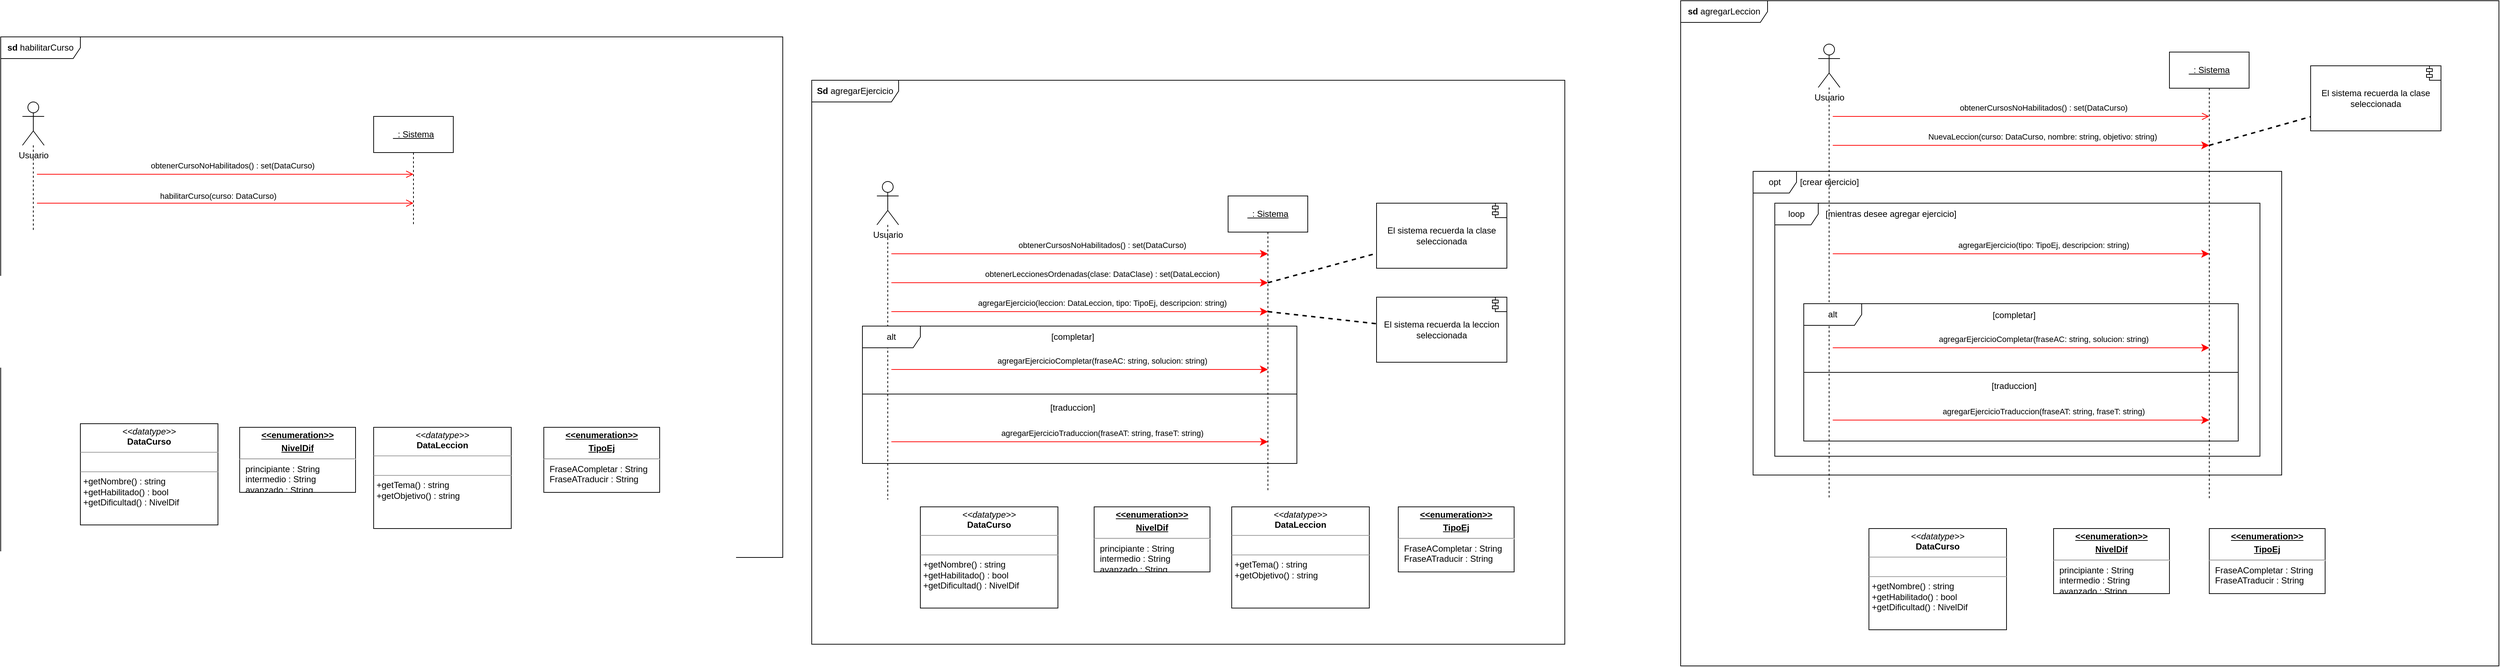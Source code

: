 <mxfile version="21.1.7" type="device">
  <diagram name="Página-1" id="xSsxxVW0ZjDiWxhRqGos">
    <mxGraphModel dx="2788" dy="2964" grid="1" gridSize="10" guides="1" tooltips="1" connect="1" arrows="1" fold="1" page="1" pageScale="1" pageWidth="827" pageHeight="1169" math="0" shadow="0">
      <root>
        <mxCell id="0" />
        <mxCell id="1" parent="0" />
        <mxCell id="O2sJUxpQC77xHB1nk5Rb-5" style="edgeStyle=orthogonalEdgeStyle;rounded=0;orthogonalLoop=1;jettySize=auto;html=1;dashed=1;endArrow=none;endFill=0;" parent="1" source="O2sJUxpQC77xHB1nk5Rb-2" edge="1">
          <mxGeometry relative="1" as="geometry">
            <mxPoint x="760" y="-560" as="targetPoint" />
          </mxGeometry>
        </mxCell>
        <mxCell id="O2sJUxpQC77xHB1nk5Rb-2" value="&lt;u style=&quot;&quot;&gt;&amp;nbsp; : Sistema&lt;/u&gt;" style="html=1;whiteSpace=wrap;" parent="1" vertex="1">
          <mxGeometry x="705" y="-970" width="110" height="50" as="geometry" />
        </mxCell>
        <mxCell id="O2sJUxpQC77xHB1nk5Rb-8" value="" style="edgeStyle=orthogonalEdgeStyle;html=1;verticalAlign=bottom;endArrow=classic;endSize=8;strokeColor=#ff0000;rounded=0;endFill=1;" parent="1" edge="1">
          <mxGeometry relative="1" as="geometry">
            <mxPoint x="760" y="-890" as="targetPoint" />
            <mxPoint x="240" y="-890" as="sourcePoint" />
            <Array as="points">
              <mxPoint x="480" y="-890" />
              <mxPoint x="480" y="-890" />
            </Array>
          </mxGeometry>
        </mxCell>
        <mxCell id="O2sJUxpQC77xHB1nk5Rb-9" value="obtenerCursosNoHabilitados() : set(DataCurso)" style="edgeLabel;html=1;align=center;verticalAlign=middle;resizable=0;points=[];" parent="O2sJUxpQC77xHB1nk5Rb-8" vertex="1" connectable="0">
          <mxGeometry x="0.117" y="1" relative="1" as="geometry">
            <mxPoint y="-11" as="offset" />
          </mxGeometry>
        </mxCell>
        <mxCell id="dH0IuNloCvHcpWBTdm92-28" style="edgeStyle=orthogonalEdgeStyle;rounded=0;orthogonalLoop=1;jettySize=auto;html=1;endArrow=none;endFill=0;dashed=1;" parent="1" source="O2sJUxpQC77xHB1nk5Rb-16" edge="1">
          <mxGeometry relative="1" as="geometry">
            <mxPoint x="235" y="-550" as="targetPoint" />
          </mxGeometry>
        </mxCell>
        <mxCell id="O2sJUxpQC77xHB1nk5Rb-16" value="Usuario" style="shape=umlActor;verticalLabelPosition=bottom;verticalAlign=top;html=1;" parent="1" vertex="1">
          <mxGeometry x="220" y="-990" width="30" height="60" as="geometry" />
        </mxCell>
        <mxCell id="O2sJUxpQC77xHB1nk5Rb-22" value="alt" style="shape=umlFrame;whiteSpace=wrap;html=1;pointerEvents=0;width=80;height=30;" parent="1" vertex="1">
          <mxGeometry x="200" y="-790" width="600" height="190" as="geometry" />
        </mxCell>
        <mxCell id="O2sJUxpQC77xHB1nk5Rb-27" value="" style="line;strokeWidth=1;fillColor=none;align=left;verticalAlign=middle;spacingTop=-1;spacingLeft=3;spacingRight=3;rotatable=0;labelPosition=right;points=[];portConstraint=eastwest;strokeColor=inherit;" parent="1" vertex="1">
          <mxGeometry x="200" y="-700" width="600" height="8" as="geometry" />
        </mxCell>
        <mxCell id="O2sJUxpQC77xHB1nk5Rb-28" value="[completar]" style="text;html=1;align=center;verticalAlign=middle;resizable=0;points=[];autosize=1;strokeColor=none;fillColor=none;" parent="1" vertex="1">
          <mxGeometry x="450" y="-790" width="80" height="30" as="geometry" />
        </mxCell>
        <mxCell id="O2sJUxpQC77xHB1nk5Rb-29" value="[traduccion]" style="text;html=1;align=center;verticalAlign=middle;resizable=0;points=[];autosize=1;strokeColor=none;fillColor=none;" parent="1" vertex="1">
          <mxGeometry x="445" y="-692" width="90" height="30" as="geometry" />
        </mxCell>
        <mxCell id="dH0IuNloCvHcpWBTdm92-6" value="" style="edgeStyle=orthogonalEdgeStyle;html=1;verticalAlign=bottom;endArrow=classic;endSize=8;strokeColor=#ff0000;rounded=0;endFill=1;" parent="1" edge="1">
          <mxGeometry relative="1" as="geometry">
            <mxPoint x="760" y="-850" as="targetPoint" />
            <mxPoint x="240" y="-850" as="sourcePoint" />
          </mxGeometry>
        </mxCell>
        <mxCell id="dH0IuNloCvHcpWBTdm92-7" value="obtenerLeccionesOrdenadas(clase: DataClase) : set(DataLeccion)" style="edgeLabel;html=1;align=center;verticalAlign=middle;resizable=0;points=[];" parent="dH0IuNloCvHcpWBTdm92-6" vertex="1" connectable="0">
          <mxGeometry x="0.117" y="1" relative="1" as="geometry">
            <mxPoint y="-11" as="offset" />
          </mxGeometry>
        </mxCell>
        <mxCell id="dH0IuNloCvHcpWBTdm92-9" value="" style="edgeStyle=orthogonalEdgeStyle;html=1;verticalAlign=bottom;endArrow=classic;endSize=8;strokeColor=#ff0000;rounded=0;endFill=1;" parent="1" edge="1">
          <mxGeometry relative="1" as="geometry">
            <mxPoint x="760" y="-730" as="targetPoint" />
            <mxPoint x="240" y="-730" as="sourcePoint" />
          </mxGeometry>
        </mxCell>
        <mxCell id="dH0IuNloCvHcpWBTdm92-10" value="agregarEjercicioCompletar(fraseAC: string, solucion: string)" style="edgeLabel;html=1;align=center;verticalAlign=middle;resizable=0;points=[];" parent="dH0IuNloCvHcpWBTdm92-9" vertex="1" connectable="0">
          <mxGeometry x="0.117" y="1" relative="1" as="geometry">
            <mxPoint y="-11" as="offset" />
          </mxGeometry>
        </mxCell>
        <mxCell id="dH0IuNloCvHcpWBTdm92-12" value="" style="edgeStyle=orthogonalEdgeStyle;html=1;verticalAlign=bottom;endArrow=classic;endSize=8;strokeColor=#ff0000;rounded=0;endFill=1;" parent="1" edge="1">
          <mxGeometry relative="1" as="geometry">
            <mxPoint x="760" y="-630" as="targetPoint" />
            <mxPoint x="240" y="-630" as="sourcePoint" />
          </mxGeometry>
        </mxCell>
        <mxCell id="dH0IuNloCvHcpWBTdm92-13" value="agregarEjercicioTraduccion(fraseAT: string, fraseT: string)" style="edgeLabel;html=1;align=center;verticalAlign=middle;resizable=0;points=[];" parent="dH0IuNloCvHcpWBTdm92-12" vertex="1" connectable="0">
          <mxGeometry x="0.117" y="1" relative="1" as="geometry">
            <mxPoint y="-11" as="offset" />
          </mxGeometry>
        </mxCell>
        <mxCell id="dH0IuNloCvHcpWBTdm92-17" value="" style="endArrow=none;html=1;strokeWidth=2;rounded=0;dashed=1;" parent="1" target="dH0IuNloCvHcpWBTdm92-19" edge="1">
          <mxGeometry width="50" height="50" relative="1" as="geometry">
            <mxPoint x="760" y="-850" as="sourcePoint" />
            <mxPoint x="890" y="-730" as="targetPoint" />
          </mxGeometry>
        </mxCell>
        <mxCell id="dH0IuNloCvHcpWBTdm92-19" value="El sistema recuerda la clase seleccionada" style="html=1;dropTarget=0;whiteSpace=wrap;" parent="1" vertex="1">
          <mxGeometry x="910" y="-960" width="180" height="90" as="geometry" />
        </mxCell>
        <mxCell id="dH0IuNloCvHcpWBTdm92-20" value="" style="shape=module;jettyWidth=8;jettyHeight=4;" parent="dH0IuNloCvHcpWBTdm92-19" vertex="1">
          <mxGeometry x="1" width="20" height="20" relative="1" as="geometry">
            <mxPoint x="-20" as="offset" />
          </mxGeometry>
        </mxCell>
        <mxCell id="dH0IuNloCvHcpWBTdm92-21" value="&lt;p style=&quot;margin:0px;margin-top:4px;text-align:center;&quot;&gt;&lt;i&gt;&amp;lt;&amp;lt;datatype&amp;gt;&amp;gt;&lt;/i&gt;&lt;br&gt;&lt;b&gt;DataCurso&lt;/b&gt;&lt;/p&gt;&lt;hr size=&quot;1&quot;&gt;&lt;p style=&quot;margin:0px;margin-left:4px;&quot;&gt;&lt;br&gt;&lt;/p&gt;&lt;hr size=&quot;1&quot;&gt;&lt;p style=&quot;margin:0px;margin-left:4px;&quot;&gt;+getNombre() : string&lt;/p&gt;&lt;p style=&quot;margin:0px;margin-left:4px;&quot;&gt;+getHabilitado() : bool&lt;/p&gt;&lt;p style=&quot;margin:0px;margin-left:4px;&quot;&gt;+getDificultad() : NivelDif&lt;/p&gt;" style="verticalAlign=top;align=left;overflow=fill;fontSize=12;fontFamily=Helvetica;html=1;whiteSpace=wrap;" parent="1" vertex="1">
          <mxGeometry x="280" y="-540" width="190" height="140" as="geometry" />
        </mxCell>
        <mxCell id="dH0IuNloCvHcpWBTdm92-22" value="&lt;p style=&quot;margin:0px;margin-top:4px;text-align:center;text-decoration:underline;&quot;&gt;&lt;b&gt;&amp;lt;&amp;lt;enumeration&amp;gt;&amp;gt;&lt;/b&gt;&lt;/p&gt;&lt;p style=&quot;margin:0px;margin-top:4px;text-align:center;text-decoration:underline;&quot;&gt;&lt;b&gt;NivelDif&lt;/b&gt;&lt;/p&gt;&lt;hr&gt;&lt;p style=&quot;margin:0px;margin-left:8px;&quot;&gt;principiante : String&lt;/p&gt;&lt;p style=&quot;margin:0px;margin-left:8px;&quot;&gt;intermedio : String&lt;/p&gt;&lt;p style=&quot;margin:0px;margin-left:8px;&quot;&gt;avanzado : String&lt;/p&gt;" style="verticalAlign=top;align=left;overflow=fill;fontSize=12;fontFamily=Helvetica;html=1;whiteSpace=wrap;" parent="1" vertex="1">
          <mxGeometry x="520" y="-540" width="160" height="90" as="geometry" />
        </mxCell>
        <mxCell id="dH0IuNloCvHcpWBTdm92-29" value="&lt;p style=&quot;margin:0px;margin-top:4px;text-align:center;&quot;&gt;&lt;i&gt;&amp;lt;&amp;lt;datatype&amp;gt;&amp;gt;&lt;/i&gt;&lt;br&gt;&lt;b&gt;DataLeccion&lt;/b&gt;&lt;/p&gt;&lt;hr size=&quot;1&quot;&gt;&lt;p style=&quot;margin:0px;margin-left:4px;&quot;&gt;&lt;br&gt;&lt;/p&gt;&lt;hr size=&quot;1&quot;&gt;&lt;p style=&quot;margin:0px;margin-left:4px;&quot;&gt;+getTema() : string&lt;/p&gt;&lt;p style=&quot;margin:0px;margin-left:4px;&quot;&gt;+getObjetivo() : string&lt;/p&gt;&lt;p style=&quot;margin:0px;margin-left:4px;&quot;&gt;&lt;br&gt;&lt;/p&gt;" style="verticalAlign=top;align=left;overflow=fill;fontSize=12;fontFamily=Helvetica;html=1;whiteSpace=wrap;" parent="1" vertex="1">
          <mxGeometry x="710" y="-540" width="190" height="140" as="geometry" />
        </mxCell>
        <mxCell id="dH0IuNloCvHcpWBTdm92-30" value="El sistema recuerda la leccion seleccionada" style="html=1;dropTarget=0;whiteSpace=wrap;" parent="1" vertex="1">
          <mxGeometry x="910" y="-830" width="180" height="90" as="geometry" />
        </mxCell>
        <mxCell id="dH0IuNloCvHcpWBTdm92-31" value="" style="shape=module;jettyWidth=8;jettyHeight=4;" parent="dH0IuNloCvHcpWBTdm92-30" vertex="1">
          <mxGeometry x="1" width="20" height="20" relative="1" as="geometry">
            <mxPoint x="-20" as="offset" />
          </mxGeometry>
        </mxCell>
        <mxCell id="dH0IuNloCvHcpWBTdm92-33" value="" style="endArrow=none;html=1;strokeWidth=2;rounded=0;dashed=1;entryX=0.002;entryY=0.409;entryDx=0;entryDy=0;entryPerimeter=0;" parent="1" target="dH0IuNloCvHcpWBTdm92-30" edge="1">
          <mxGeometry width="50" height="50" relative="1" as="geometry">
            <mxPoint x="760" y="-810" as="sourcePoint" />
            <mxPoint x="920" y="-847" as="targetPoint" />
          </mxGeometry>
        </mxCell>
        <mxCell id="dH0IuNloCvHcpWBTdm92-35" style="edgeStyle=orthogonalEdgeStyle;rounded=0;orthogonalLoop=1;jettySize=auto;html=1;dashed=1;endArrow=none;endFill=0;" parent="1" source="dH0IuNloCvHcpWBTdm92-36" edge="1">
          <mxGeometry relative="1" as="geometry">
            <mxPoint x="2060" y="-550" as="targetPoint" />
          </mxGeometry>
        </mxCell>
        <mxCell id="dH0IuNloCvHcpWBTdm92-36" value="&lt;u style=&quot;&quot;&gt;&amp;nbsp; : Sistema&lt;/u&gt;" style="html=1;whiteSpace=wrap;" parent="1" vertex="1">
          <mxGeometry x="2005" y="-1169" width="110" height="50" as="geometry" />
        </mxCell>
        <mxCell id="dH0IuNloCvHcpWBTdm92-37" value="" style="edgeStyle=orthogonalEdgeStyle;html=1;verticalAlign=bottom;endArrow=open;endSize=8;strokeColor=#ff0000;rounded=0;" parent="1" edge="1">
          <mxGeometry relative="1" as="geometry">
            <mxPoint x="2060" y="-1080" as="targetPoint" />
            <mxPoint x="1540" y="-1080" as="sourcePoint" />
            <Array as="points">
              <mxPoint x="1780" y="-1080" />
              <mxPoint x="1780" y="-1080" />
            </Array>
          </mxGeometry>
        </mxCell>
        <mxCell id="dH0IuNloCvHcpWBTdm92-38" value="obtenerCursosNoHabilitados() : set(DataCurso)" style="edgeLabel;html=1;align=center;verticalAlign=middle;resizable=0;points=[];" parent="dH0IuNloCvHcpWBTdm92-37" vertex="1" connectable="0">
          <mxGeometry x="0.117" y="1" relative="1" as="geometry">
            <mxPoint y="-11" as="offset" />
          </mxGeometry>
        </mxCell>
        <mxCell id="dH0IuNloCvHcpWBTdm92-39" style="edgeStyle=orthogonalEdgeStyle;rounded=0;orthogonalLoop=1;jettySize=auto;html=1;endArrow=none;endFill=0;dashed=1;" parent="1" source="dH0IuNloCvHcpWBTdm92-40" edge="1">
          <mxGeometry relative="1" as="geometry">
            <mxPoint x="1535" y="-550" as="targetPoint" />
          </mxGeometry>
        </mxCell>
        <mxCell id="dH0IuNloCvHcpWBTdm92-40" value="Usuario" style="shape=umlActor;verticalLabelPosition=bottom;verticalAlign=top;html=1;" parent="1" vertex="1">
          <mxGeometry x="1520" y="-1180" width="30" height="60" as="geometry" />
        </mxCell>
        <mxCell id="dH0IuNloCvHcpWBTdm92-41" value="alt" style="shape=umlFrame;whiteSpace=wrap;html=1;pointerEvents=0;width=80;height=30;" parent="1" vertex="1">
          <mxGeometry x="1500" y="-821" width="600" height="190" as="geometry" />
        </mxCell>
        <mxCell id="dH0IuNloCvHcpWBTdm92-42" value="" style="line;strokeWidth=1;fillColor=none;align=left;verticalAlign=middle;spacingTop=-1;spacingLeft=3;spacingRight=3;rotatable=0;labelPosition=right;points=[];portConstraint=eastwest;strokeColor=inherit;" parent="1" vertex="1">
          <mxGeometry x="1500" y="-730" width="600" height="8" as="geometry" />
        </mxCell>
        <mxCell id="dH0IuNloCvHcpWBTdm92-43" value="[completar]" style="text;html=1;align=center;verticalAlign=middle;resizable=0;points=[];autosize=1;strokeColor=none;fillColor=none;" parent="1" vertex="1">
          <mxGeometry x="1750" y="-820" width="80" height="30" as="geometry" />
        </mxCell>
        <mxCell id="dH0IuNloCvHcpWBTdm92-44" value="[traduccion]" style="text;html=1;align=center;verticalAlign=middle;resizable=0;points=[];autosize=1;strokeColor=none;fillColor=none;" parent="1" vertex="1">
          <mxGeometry x="1745" y="-722" width="90" height="30" as="geometry" />
        </mxCell>
        <mxCell id="dH0IuNloCvHcpWBTdm92-45" value="" style="edgeStyle=orthogonalEdgeStyle;html=1;verticalAlign=bottom;endArrow=classic;endSize=8;strokeColor=#ff0000;rounded=0;endFill=1;" parent="1" edge="1">
          <mxGeometry relative="1" as="geometry">
            <mxPoint x="2060" y="-1040" as="targetPoint" />
            <mxPoint x="1540" y="-1040" as="sourcePoint" />
          </mxGeometry>
        </mxCell>
        <mxCell id="dH0IuNloCvHcpWBTdm92-46" value="NuevaLeccion(curso: DataCurso, nombre: string, objetivo: string)&amp;nbsp;" style="edgeLabel;html=1;align=center;verticalAlign=middle;resizable=0;points=[];" parent="dH0IuNloCvHcpWBTdm92-45" vertex="1" connectable="0">
          <mxGeometry x="0.117" y="1" relative="1" as="geometry">
            <mxPoint y="-11" as="offset" />
          </mxGeometry>
        </mxCell>
        <mxCell id="dH0IuNloCvHcpWBTdm92-47" value="" style="edgeStyle=orthogonalEdgeStyle;html=1;verticalAlign=bottom;endArrow=classic;endSize=8;strokeColor=#ff0000;rounded=0;endFill=1;" parent="1" edge="1">
          <mxGeometry relative="1" as="geometry">
            <mxPoint x="2060" y="-760" as="targetPoint" />
            <mxPoint x="1540" y="-760" as="sourcePoint" />
          </mxGeometry>
        </mxCell>
        <mxCell id="dH0IuNloCvHcpWBTdm92-48" value="agregarEjercicioCompletar(fraseAC: string, solucion: string)" style="edgeLabel;html=1;align=center;verticalAlign=middle;resizable=0;points=[];" parent="dH0IuNloCvHcpWBTdm92-47" vertex="1" connectable="0">
          <mxGeometry x="0.117" y="1" relative="1" as="geometry">
            <mxPoint y="-11" as="offset" />
          </mxGeometry>
        </mxCell>
        <mxCell id="dH0IuNloCvHcpWBTdm92-49" value="" style="edgeStyle=orthogonalEdgeStyle;html=1;verticalAlign=bottom;endArrow=classic;endSize=8;strokeColor=#ff0000;rounded=0;endFill=1;" parent="1" edge="1">
          <mxGeometry relative="1" as="geometry">
            <mxPoint x="2060" y="-660" as="targetPoint" />
            <mxPoint x="1540" y="-660" as="sourcePoint" />
          </mxGeometry>
        </mxCell>
        <mxCell id="dH0IuNloCvHcpWBTdm92-50" value="agregarEjercicioTraduccion(fraseAT: string, fraseT: string)" style="edgeLabel;html=1;align=center;verticalAlign=middle;resizable=0;points=[];" parent="dH0IuNloCvHcpWBTdm92-49" vertex="1" connectable="0">
          <mxGeometry x="0.117" y="1" relative="1" as="geometry">
            <mxPoint y="-11" as="offset" />
          </mxGeometry>
        </mxCell>
        <mxCell id="dH0IuNloCvHcpWBTdm92-51" value="" style="endArrow=none;html=1;strokeWidth=2;rounded=0;dashed=1;" parent="1" target="dH0IuNloCvHcpWBTdm92-52" edge="1">
          <mxGeometry width="50" height="50" relative="1" as="geometry">
            <mxPoint x="2060" y="-1040" as="sourcePoint" />
            <mxPoint x="2190" y="-760" as="targetPoint" />
          </mxGeometry>
        </mxCell>
        <mxCell id="dH0IuNloCvHcpWBTdm92-52" value="El sistema recuerda la clase seleccionada" style="html=1;dropTarget=0;whiteSpace=wrap;" parent="1" vertex="1">
          <mxGeometry x="2200" y="-1150" width="180" height="90" as="geometry" />
        </mxCell>
        <mxCell id="dH0IuNloCvHcpWBTdm92-53" value="" style="shape=module;jettyWidth=8;jettyHeight=4;" parent="dH0IuNloCvHcpWBTdm92-52" vertex="1">
          <mxGeometry x="1" width="20" height="20" relative="1" as="geometry">
            <mxPoint x="-20" as="offset" />
          </mxGeometry>
        </mxCell>
        <mxCell id="dH0IuNloCvHcpWBTdm92-54" value="&lt;p style=&quot;margin:0px;margin-top:4px;text-align:center;text-decoration:underline;&quot;&gt;&lt;b&gt;&amp;lt;&amp;lt;enumeration&amp;gt;&amp;gt;&lt;/b&gt;&lt;/p&gt;&lt;p style=&quot;margin:0px;margin-top:4px;text-align:center;text-decoration:underline;&quot;&gt;&lt;b&gt;NivelDif&lt;/b&gt;&lt;/p&gt;&lt;hr&gt;&lt;p style=&quot;margin:0px;margin-left:8px;&quot;&gt;principiante : String&lt;/p&gt;&lt;p style=&quot;margin:0px;margin-left:8px;&quot;&gt;intermedio : String&lt;/p&gt;&lt;p style=&quot;margin:0px;margin-left:8px;&quot;&gt;avanzado : String&lt;/p&gt;" style="verticalAlign=top;align=left;overflow=fill;fontSize=12;fontFamily=Helvetica;html=1;whiteSpace=wrap;" parent="1" vertex="1">
          <mxGeometry x="1845" y="-510" width="160" height="90" as="geometry" />
        </mxCell>
        <mxCell id="dH0IuNloCvHcpWBTdm92-59" value="opt" style="shape=umlFrame;whiteSpace=wrap;html=1;pointerEvents=0;" parent="1" vertex="1">
          <mxGeometry x="1430" y="-1004" width="730" height="420" as="geometry" />
        </mxCell>
        <mxCell id="dH0IuNloCvHcpWBTdm92-63" value="loop" style="shape=umlFrame;whiteSpace=wrap;html=1;pointerEvents=0;" parent="1" vertex="1">
          <mxGeometry x="1460" y="-960" width="670" height="350" as="geometry" />
        </mxCell>
        <mxCell id="dH0IuNloCvHcpWBTdm92-64" value="[mientras desee agregar ejercicio]" style="text;html=1;align=center;verticalAlign=middle;resizable=0;points=[];autosize=1;strokeColor=none;fillColor=none;" parent="1" vertex="1">
          <mxGeometry x="1520" y="-960" width="200" height="30" as="geometry" />
        </mxCell>
        <mxCell id="dH0IuNloCvHcpWBTdm92-65" value="" style="edgeStyle=orthogonalEdgeStyle;html=1;verticalAlign=bottom;endArrow=classic;endSize=8;strokeColor=#ff0000;rounded=0;endFill=1;" parent="1" edge="1">
          <mxGeometry relative="1" as="geometry">
            <mxPoint x="2060" y="-890" as="targetPoint" />
            <mxPoint x="1540" y="-890" as="sourcePoint" />
          </mxGeometry>
        </mxCell>
        <mxCell id="dH0IuNloCvHcpWBTdm92-66" value="agregarEjercicio(tipo: TipoEj, descripcion: string)" style="edgeLabel;html=1;align=center;verticalAlign=middle;resizable=0;points=[];" parent="dH0IuNloCvHcpWBTdm92-65" vertex="1" connectable="0">
          <mxGeometry x="0.117" y="1" relative="1" as="geometry">
            <mxPoint y="-11" as="offset" />
          </mxGeometry>
        </mxCell>
        <mxCell id="dH0IuNloCvHcpWBTdm92-67" value="&lt;p style=&quot;margin:0px;margin-top:4px;text-align:center;text-decoration:underline;&quot;&gt;&lt;b&gt;&amp;lt;&amp;lt;enumeration&amp;gt;&amp;gt;&lt;/b&gt;&lt;/p&gt;&lt;p style=&quot;margin:0px;margin-top:4px;text-align:center;text-decoration:underline;&quot;&gt;&lt;b&gt;TipoEj&lt;/b&gt;&lt;/p&gt;&lt;hr&gt;&lt;p style=&quot;margin:0px;margin-left:8px;&quot;&gt;FraseACompletar : String&lt;/p&gt;&lt;p style=&quot;margin:0px;margin-left:8px;&quot;&gt;FraseATraducir : String&lt;/p&gt;" style="verticalAlign=top;align=left;overflow=fill;fontSize=12;fontFamily=Helvetica;html=1;whiteSpace=wrap;" parent="1" vertex="1">
          <mxGeometry x="2060" y="-510" width="160" height="90" as="geometry" />
        </mxCell>
        <mxCell id="dH0IuNloCvHcpWBTdm92-69" value="" style="edgeStyle=orthogonalEdgeStyle;html=1;verticalAlign=bottom;endArrow=classic;endSize=8;strokeColor=#ff0000;rounded=0;endFill=1;" parent="1" edge="1">
          <mxGeometry relative="1" as="geometry">
            <mxPoint x="760" y="-810" as="targetPoint" />
            <mxPoint x="240" y="-810" as="sourcePoint" />
          </mxGeometry>
        </mxCell>
        <mxCell id="dH0IuNloCvHcpWBTdm92-70" value="agregarEjercicio(leccion: DataLeccion, tipo: TipoEj, descripcion: string)" style="edgeLabel;html=1;align=center;verticalAlign=middle;resizable=0;points=[];" parent="dH0IuNloCvHcpWBTdm92-69" vertex="1" connectable="0">
          <mxGeometry x="0.117" y="1" relative="1" as="geometry">
            <mxPoint y="-11" as="offset" />
          </mxGeometry>
        </mxCell>
        <mxCell id="dH0IuNloCvHcpWBTdm92-71" value="&lt;p style=&quot;margin:0px;margin-top:4px;text-align:center;text-decoration:underline;&quot;&gt;&lt;b&gt;&amp;lt;&amp;lt;enumeration&amp;gt;&amp;gt;&lt;/b&gt;&lt;/p&gt;&lt;p style=&quot;margin:0px;margin-top:4px;text-align:center;text-decoration:underline;&quot;&gt;&lt;b&gt;TipoEj&lt;/b&gt;&lt;/p&gt;&lt;hr&gt;&lt;p style=&quot;margin:0px;margin-left:8px;&quot;&gt;FraseACompletar : String&lt;/p&gt;&lt;p style=&quot;margin:0px;margin-left:8px;&quot;&gt;FraseATraducir : String&lt;/p&gt;" style="verticalAlign=top;align=left;overflow=fill;fontSize=12;fontFamily=Helvetica;html=1;whiteSpace=wrap;" parent="1" vertex="1">
          <mxGeometry x="940" y="-540" width="160" height="90" as="geometry" />
        </mxCell>
        <mxCell id="dH0IuNloCvHcpWBTdm92-72" value="&lt;p style=&quot;margin:0px;margin-top:4px;text-align:center;&quot;&gt;&lt;i&gt;&amp;lt;&amp;lt;datatype&amp;gt;&amp;gt;&lt;/i&gt;&lt;br&gt;&lt;b&gt;DataCurso&lt;/b&gt;&lt;/p&gt;&lt;hr size=&quot;1&quot;&gt;&lt;p style=&quot;margin:0px;margin-left:4px;&quot;&gt;&lt;br&gt;&lt;/p&gt;&lt;hr size=&quot;1&quot;&gt;&lt;p style=&quot;margin:0px;margin-left:4px;&quot;&gt;+getNombre() : string&lt;/p&gt;&lt;p style=&quot;margin:0px;margin-left:4px;&quot;&gt;+getHabilitado() : bool&lt;/p&gt;&lt;p style=&quot;margin:0px;margin-left:4px;&quot;&gt;+getDificultad() : NivelDif&lt;/p&gt;" style="verticalAlign=top;align=left;overflow=fill;fontSize=12;fontFamily=Helvetica;html=1;whiteSpace=wrap;" parent="1" vertex="1">
          <mxGeometry x="1590" y="-510" width="190" height="140" as="geometry" />
        </mxCell>
        <mxCell id="dH0IuNloCvHcpWBTdm92-73" style="edgeStyle=orthogonalEdgeStyle;rounded=0;orthogonalLoop=1;jettySize=auto;html=1;dashed=1;endArrow=none;endFill=0;" parent="1" source="dH0IuNloCvHcpWBTdm92-74" edge="1">
          <mxGeometry relative="1" as="geometry">
            <mxPoint x="-420" y="-930" as="targetPoint" />
          </mxGeometry>
        </mxCell>
        <mxCell id="dH0IuNloCvHcpWBTdm92-74" value="&lt;u style=&quot;&quot;&gt;&amp;nbsp; : Sistema&lt;/u&gt;" style="html=1;whiteSpace=wrap;" parent="1" vertex="1">
          <mxGeometry x="-475" y="-1080" width="110" height="50" as="geometry" />
        </mxCell>
        <mxCell id="dH0IuNloCvHcpWBTdm92-75" value="" style="edgeStyle=orthogonalEdgeStyle;html=1;verticalAlign=bottom;endArrow=open;endSize=8;strokeColor=#ff0000;rounded=0;" parent="1" edge="1">
          <mxGeometry relative="1" as="geometry">
            <mxPoint x="-420" y="-1000" as="targetPoint" />
            <mxPoint x="-940" y="-1000" as="sourcePoint" />
            <Array as="points">
              <mxPoint x="-700" y="-1000" />
              <mxPoint x="-700" y="-1000" />
            </Array>
          </mxGeometry>
        </mxCell>
        <mxCell id="dH0IuNloCvHcpWBTdm92-76" value="obtenerCursoNoHabilitados() : set(DataCurso)" style="edgeLabel;html=1;align=center;verticalAlign=middle;resizable=0;points=[];" parent="dH0IuNloCvHcpWBTdm92-75" vertex="1" connectable="0">
          <mxGeometry x="0.117" y="1" relative="1" as="geometry">
            <mxPoint x="-21" y="-11" as="offset" />
          </mxGeometry>
        </mxCell>
        <mxCell id="dH0IuNloCvHcpWBTdm92-77" style="edgeStyle=orthogonalEdgeStyle;rounded=0;orthogonalLoop=1;jettySize=auto;html=1;endArrow=none;endFill=0;dashed=1;" parent="1" source="dH0IuNloCvHcpWBTdm92-78" edge="1">
          <mxGeometry relative="1" as="geometry">
            <mxPoint x="-945" y="-920" as="targetPoint" />
          </mxGeometry>
        </mxCell>
        <mxCell id="dH0IuNloCvHcpWBTdm92-78" value="Usuario" style="shape=umlActor;verticalLabelPosition=bottom;verticalAlign=top;html=1;" parent="1" vertex="1">
          <mxGeometry x="-960" y="-1100" width="30" height="60" as="geometry" />
        </mxCell>
        <mxCell id="dH0IuNloCvHcpWBTdm92-90" value="&lt;p style=&quot;margin:0px;margin-top:4px;text-align:center;&quot;&gt;&lt;i&gt;&amp;lt;&amp;lt;datatype&amp;gt;&amp;gt;&lt;/i&gt;&lt;br&gt;&lt;b&gt;DataCurso&lt;/b&gt;&lt;/p&gt;&lt;hr size=&quot;1&quot;&gt;&lt;p style=&quot;margin:0px;margin-left:4px;&quot;&gt;&lt;br&gt;&lt;/p&gt;&lt;hr size=&quot;1&quot;&gt;&lt;p style=&quot;margin:0px;margin-left:4px;&quot;&gt;+getNombre() : string&lt;/p&gt;&lt;p style=&quot;margin:0px;margin-left:4px;&quot;&gt;+getHabilitado() : bool&lt;/p&gt;&lt;p style=&quot;margin:0px;margin-left:4px;&quot;&gt;+getDificultad() : NivelDif&lt;/p&gt;" style="verticalAlign=top;align=left;overflow=fill;fontSize=12;fontFamily=Helvetica;html=1;whiteSpace=wrap;" parent="1" vertex="1">
          <mxGeometry x="-880" y="-655" width="190" height="140" as="geometry" />
        </mxCell>
        <mxCell id="dH0IuNloCvHcpWBTdm92-91" value="&lt;p style=&quot;margin:0px;margin-top:4px;text-align:center;text-decoration:underline;&quot;&gt;&lt;b&gt;&amp;lt;&amp;lt;enumeration&amp;gt;&amp;gt;&lt;/b&gt;&lt;/p&gt;&lt;p style=&quot;margin:0px;margin-top:4px;text-align:center;text-decoration:underline;&quot;&gt;&lt;b&gt;NivelDif&lt;/b&gt;&lt;/p&gt;&lt;hr&gt;&lt;p style=&quot;margin:0px;margin-left:8px;&quot;&gt;principiante : String&lt;/p&gt;&lt;p style=&quot;margin:0px;margin-left:8px;&quot;&gt;intermedio : String&lt;/p&gt;&lt;p style=&quot;margin:0px;margin-left:8px;&quot;&gt;avanzado : String&lt;/p&gt;" style="verticalAlign=top;align=left;overflow=fill;fontSize=12;fontFamily=Helvetica;html=1;whiteSpace=wrap;" parent="1" vertex="1">
          <mxGeometry x="-660" y="-650" width="160" height="90" as="geometry" />
        </mxCell>
        <mxCell id="dH0IuNloCvHcpWBTdm92-92" value="&lt;p style=&quot;margin:0px;margin-top:4px;text-align:center;&quot;&gt;&lt;i&gt;&amp;lt;&amp;lt;datatype&amp;gt;&amp;gt;&lt;/i&gt;&lt;br&gt;&lt;b&gt;DataLeccion&lt;/b&gt;&lt;/p&gt;&lt;hr size=&quot;1&quot;&gt;&lt;p style=&quot;margin:0px;margin-left:4px;&quot;&gt;&lt;br&gt;&lt;/p&gt;&lt;hr size=&quot;1&quot;&gt;&lt;p style=&quot;margin:0px;margin-left:4px;&quot;&gt;+getTema() : string&lt;/p&gt;&lt;p style=&quot;margin:0px;margin-left:4px;&quot;&gt;+getObjetivo() : string&lt;/p&gt;&lt;p style=&quot;margin:0px;margin-left:4px;&quot;&gt;&lt;br&gt;&lt;/p&gt;" style="verticalAlign=top;align=left;overflow=fill;fontSize=12;fontFamily=Helvetica;html=1;whiteSpace=wrap;" parent="1" vertex="1">
          <mxGeometry x="-475" y="-650" width="190" height="140" as="geometry" />
        </mxCell>
        <mxCell id="dH0IuNloCvHcpWBTdm92-96" value="" style="edgeStyle=orthogonalEdgeStyle;html=1;verticalAlign=bottom;endArrow=open;endSize=8;strokeColor=#ff0000;rounded=0;" parent="1" edge="1">
          <mxGeometry relative="1" as="geometry">
            <mxPoint x="-420" y="-960" as="targetPoint" />
            <mxPoint x="-940" y="-960" as="sourcePoint" />
          </mxGeometry>
        </mxCell>
        <mxCell id="dH0IuNloCvHcpWBTdm92-97" value="habilitarCurso(curso: DataCurso)" style="edgeLabel;html=1;align=center;verticalAlign=middle;resizable=0;points=[];" parent="dH0IuNloCvHcpWBTdm92-96" vertex="1" connectable="0">
          <mxGeometry x="0.117" y="1" relative="1" as="geometry">
            <mxPoint x="-41" y="-9" as="offset" />
          </mxGeometry>
        </mxCell>
        <mxCell id="dH0IuNloCvHcpWBTdm92-98" value="&lt;p style=&quot;margin:0px;margin-top:4px;text-align:center;text-decoration:underline;&quot;&gt;&lt;b&gt;&amp;lt;&amp;lt;enumeration&amp;gt;&amp;gt;&lt;/b&gt;&lt;/p&gt;&lt;p style=&quot;margin:0px;margin-top:4px;text-align:center;text-decoration:underline;&quot;&gt;&lt;b&gt;TipoEj&lt;/b&gt;&lt;/p&gt;&lt;hr&gt;&lt;p style=&quot;margin:0px;margin-left:8px;&quot;&gt;FraseACompletar : String&lt;/p&gt;&lt;p style=&quot;margin:0px;margin-left:8px;&quot;&gt;FraseATraducir : String&lt;/p&gt;" style="verticalAlign=top;align=left;overflow=fill;fontSize=12;fontFamily=Helvetica;html=1;whiteSpace=wrap;" parent="1" vertex="1">
          <mxGeometry x="-240" y="-650" width="160" height="90" as="geometry" />
        </mxCell>
        <mxCell id="dFEv_At_qQhoKWII6UtM-4" value="&lt;b&gt;sd&lt;/b&gt; agregarLeccion" style="shape=umlFrame;whiteSpace=wrap;html=1;pointerEvents=0;width=120;height=30;" parent="1" vertex="1">
          <mxGeometry x="1330" y="-1240" width="1130" height="920" as="geometry" />
        </mxCell>
        <mxCell id="dFEv_At_qQhoKWII6UtM-5" value="&lt;b&gt;Sd&lt;/b&gt; agregarEjercicio" style="shape=umlFrame;whiteSpace=wrap;html=1;pointerEvents=0;width=120;height=30;" parent="1" vertex="1">
          <mxGeometry x="130" y="-1130" width="1040" height="780" as="geometry" />
        </mxCell>
        <mxCell id="dFEv_At_qQhoKWII6UtM-6" value="&lt;b&gt;sd &lt;/b&gt;habilitarCurso" style="shape=umlFrame;whiteSpace=wrap;html=1;pointerEvents=0;width=110;height=30;" parent="1" vertex="1">
          <mxGeometry x="-990" y="-1190" width="1080" height="720" as="geometry" />
        </mxCell>
        <mxCell id="dFEv_At_qQhoKWII6UtM-7" value="[crear ejercicio]" style="text;html=1;align=center;verticalAlign=middle;resizable=0;points=[];autosize=1;strokeColor=none;fillColor=none;" parent="1" vertex="1">
          <mxGeometry x="1485" y="-1004" width="100" height="30" as="geometry" />
        </mxCell>
      </root>
    </mxGraphModel>
  </diagram>
</mxfile>

